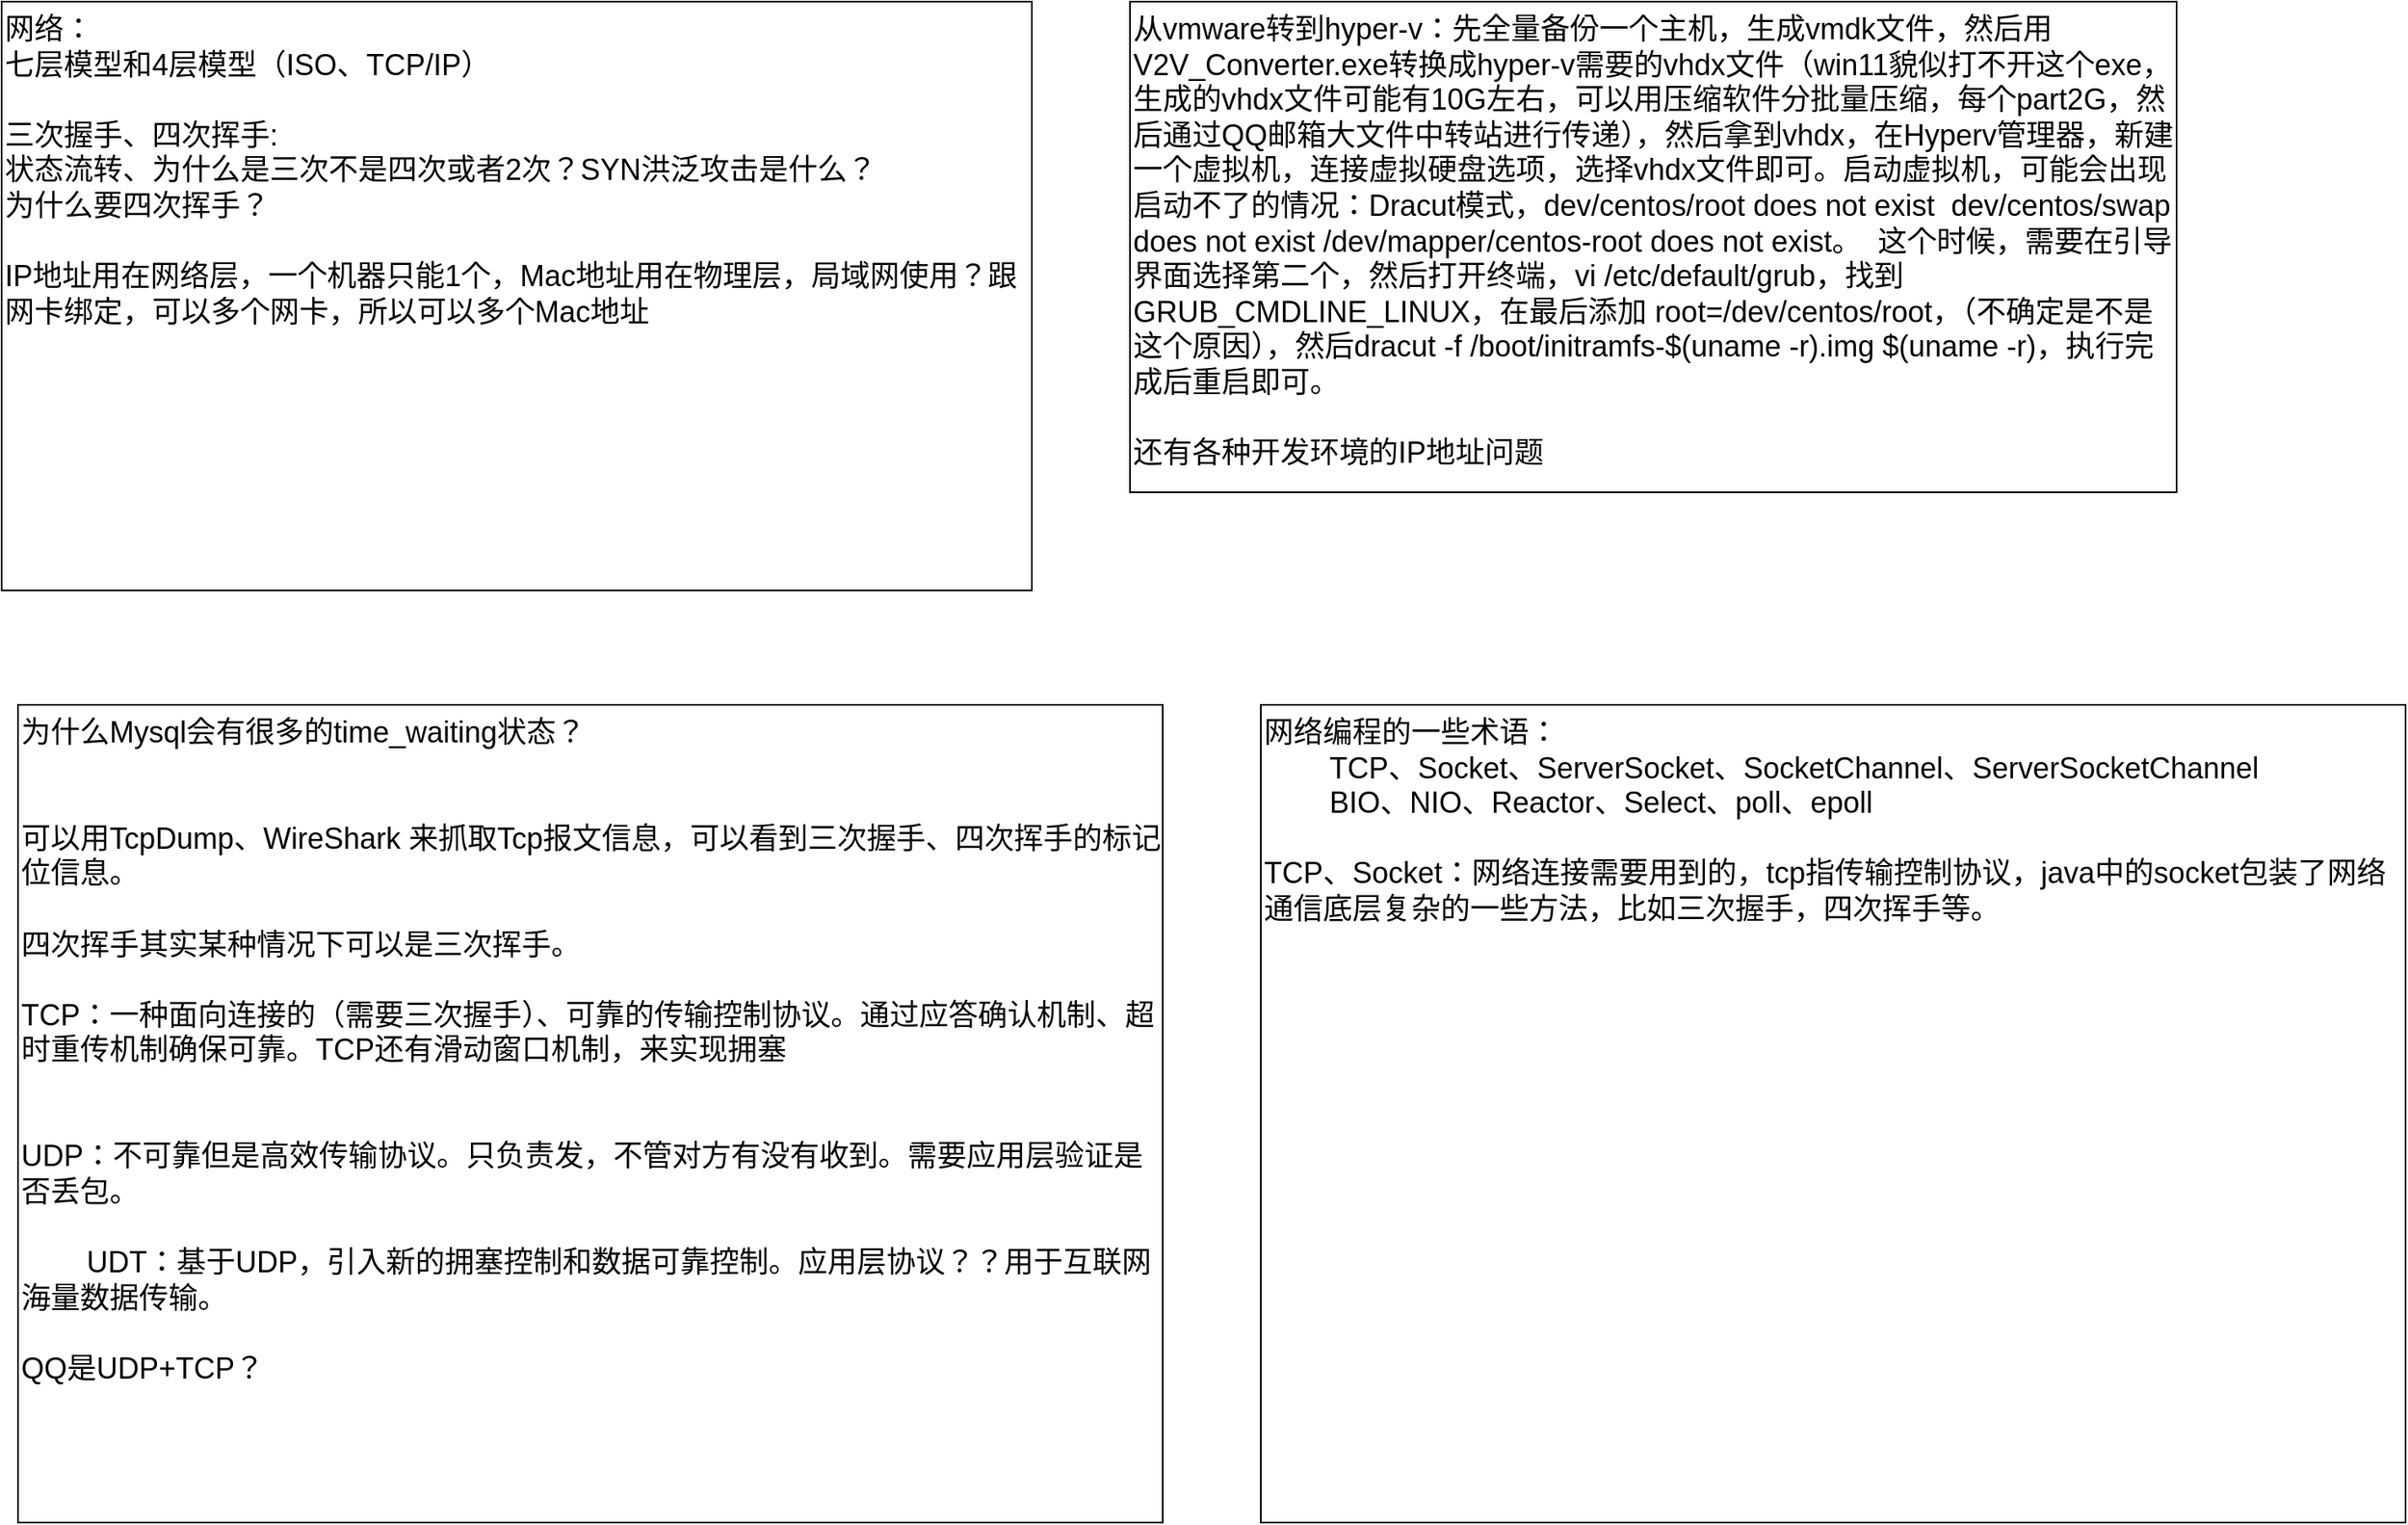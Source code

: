 <mxfile version="22.1.15" type="github">
  <diagram name="第 1 页" id="dfQ2K8U6RCrprToEWXjN">
    <mxGraphModel dx="1434" dy="758" grid="1" gridSize="10" guides="1" tooltips="1" connect="1" arrows="1" fold="1" page="1" pageScale="1" pageWidth="827" pageHeight="1169" math="0" shadow="0">
      <root>
        <mxCell id="0" />
        <mxCell id="1" parent="0" />
        <mxCell id="kspal44cpr0UDIiF-O2j-1" value="网络：&lt;br&gt;七层模型和4层模型（ISO、TCP/IP）&lt;br&gt;&lt;br&gt;三次握手、四次挥手:&lt;br&gt;状态流转、为什么是三次不是四次或者2次？SYN洪泛攻击是什么？&lt;br&gt;为什么要四次挥手？&lt;br&gt;&lt;br&gt;IP地址用在网络层，一个机器只能1个，Mac地址用在物理层，局域网使用？跟网卡绑定，可以多个网卡，所以可以多个Mac地址" style="rounded=0;whiteSpace=wrap;html=1;verticalAlign=top;align=left;fontSize=18;" parent="1" vertex="1">
          <mxGeometry x="90" y="230" width="630" height="360" as="geometry" />
        </mxCell>
        <mxCell id="Q0x3BzN4bDTh5bxxYxOY-1" value="为什么Mysql会有很多的time_waiting状态？&lt;br&gt;&lt;br&gt;&lt;br&gt;可以用TcpDump、WireShark 来抓取Tcp报文信息，可以看到三次握手、四次挥手的标记位信息。&lt;br&gt;&lt;br&gt;四次挥手其实某种情况下可以是三次挥手。&lt;br&gt;&lt;br&gt;TCP：一种面向连接的（需要三次握手）、可靠的传输控制协议。通过应答确认机制、超时重传机制确保可靠。TCP还有滑动窗口机制，来实现拥塞&lt;br&gt;&lt;br&gt;&lt;br&gt;UDP：不可靠但是高效传输协议。只负责发，不管对方有没有收到。需要应用层验证是否丢包。&lt;br&gt;&lt;br&gt;&lt;span style=&quot;white-space: pre;&quot;&gt;&#x9;&lt;/span&gt;UDT：基于UDP，引入新的拥塞控制和数据可靠控制。应用层协议？？用于互联网海量数据传输。&lt;br&gt;&lt;br&gt;QQ是UDP+TCP？" style="rounded=0;whiteSpace=wrap;html=1;verticalAlign=top;align=left;fontSize=18;" parent="1" vertex="1">
          <mxGeometry x="100" y="660" width="700" height="500" as="geometry" />
        </mxCell>
        <mxCell id="Q0x3BzN4bDTh5bxxYxOY-2" value="从vmware转到hyper-v：先全量备份一个主机，生成vmdk文件，然后用V2V_Converter.exe转换成hyper-v需要的vhdx文件（win11貌似打不开这个exe，生成的vhdx文件可能有10G左右，可以用压缩软件分批量压缩，每个part2G，然后通过QQ邮箱大文件中转站进行传递），然后拿到vhdx，在Hyperv管理器，新建一个虚拟机，连接虚拟硬盘选项，选择vhdx文件即可。启动虚拟机，可能会出现启动不了的情况：Dracut模式，dev/centos/root does not exist&amp;nbsp; dev/centos/swap does not exist /dev/mapper/centos-root does not exist。&amp;nbsp; 这个时候，需要在引导界面选择第二个，然后打开终端，vi /etc/default/grub，找到GRUB_CMDLINE_LINUX，在最后添加 root=/dev/centos/root，（不确定是不是这个原因），然后dracut -f /boot/initramfs-$(uname -r).img $(uname -r)，执行完成后重启即可。&lt;br&gt;&lt;br&gt;还有各种开发环境的IP地址问题" style="rounded=0;whiteSpace=wrap;html=1;verticalAlign=top;align=left;fontSize=18;" parent="1" vertex="1">
          <mxGeometry x="780" y="230" width="640" height="300" as="geometry" />
        </mxCell>
        <mxCell id="AwSWmslzqT6xmFB92t7R-1" value="网络编程的一些术语：&lt;br&gt;&lt;span style=&quot;white-space: pre;&quot;&gt;&#x9;&lt;/span&gt;TCP、Socket、ServerSocket、SocketChannel、ServerSocketChannel&lt;br&gt;&lt;span style=&quot;white-space: pre;&quot;&gt;&#x9;&lt;/span&gt;BIO、NIO、Reactor、Select、poll、epoll&lt;br&gt;&lt;br&gt;TCP、Socket：网络连接需要用到的，tcp指传输控制协议，java中的socket包装了网络通信底层复杂的一些方法，比如三次握手，四次挥手等。" style="rounded=0;whiteSpace=wrap;html=1;verticalAlign=top;align=left;fontSize=18;" vertex="1" parent="1">
          <mxGeometry x="860" y="660" width="700" height="500" as="geometry" />
        </mxCell>
      </root>
    </mxGraphModel>
  </diagram>
</mxfile>
